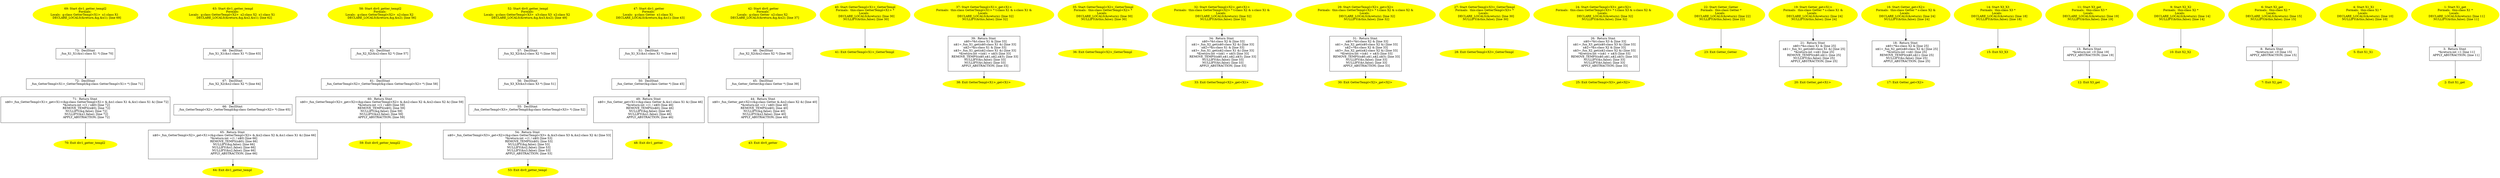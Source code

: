 digraph iCFG {
73 [label="73:  DeclStmt \n   _fun_X1_X1(&x1:class X1 *) [line 70]\n " shape="box"]
	

	 73 -> 72 ;
72 [label="72:  DeclStmt \n   _fun_GetterTempl<X1>_GetterTempl(&g:class GetterTempl<X1> *) [line 71]\n " shape="box"]
	

	 72 -> 71 ;
71 [label="71:  Return Stmt \n   n$0=_fun_GetterTempl<X1>_get<X1>(&g:class GetterTempl<X1> &,&x1:class X1 &,&x1:class X1 &) [line 72]\n  *&return:int =(1 / n$0) [line 72]\n  REMOVE_TEMPS(n$0); [line 72]\n  NULLIFY(&g,false); [line 72]\n  NULLIFY(&x1,false); [line 72]\n  APPLY_ABSTRACTION; [line 72]\n " shape="box"]
	

	 71 -> 70 ;
70 [label="70: Exit div1_getter_templ2 \n  " color=yellow style=filled]
	

69 [label="69: Start div1_getter_templ2\nFormals: \nLocals:  g:class GetterTempl<X1>  x1:class X1  \n   DECLARE_LOCALS(&return,&g,&x1); [line 69]\n " color=yellow style=filled]
	

	 69 -> 73 ;
68 [label="68:  DeclStmt \n   _fun_X1_X1(&x1:class X1 *) [line 63]\n " shape="box"]
	

	 68 -> 67 ;
67 [label="67:  DeclStmt \n   _fun_X2_X2(&x2:class X2 *) [line 64]\n " shape="box"]
	

	 67 -> 66 ;
66 [label="66:  DeclStmt \n   _fun_GetterTempl<X2>_GetterTempl(&g:class GetterTempl<X2> *) [line 65]\n " shape="box"]
	

	 66 -> 65 ;
65 [label="65:  Return Stmt \n   n$0=_fun_GetterTempl<X2>_get<X1>(&g:class GetterTempl<X2> &,&x2:class X2 &,&x1:class X1 &) [line 66]\n  *&return:int =(1 / n$0) [line 66]\n  REMOVE_TEMPS(n$0); [line 66]\n  NULLIFY(&g,false); [line 66]\n  NULLIFY(&x1,false); [line 66]\n  NULLIFY(&x2,false); [line 66]\n  APPLY_ABSTRACTION; [line 66]\n " shape="box"]
	

	 65 -> 64 ;
64 [label="64: Exit div1_getter_templ \n  " color=yellow style=filled]
	

63 [label="63: Start div1_getter_templ\nFormals: \nLocals:  g:class GetterTempl<X2>  x2:class X2  x1:class X1  \n   DECLARE_LOCALS(&return,&g,&x2,&x1); [line 62]\n " color=yellow style=filled]
	

	 63 -> 68 ;
62 [label="62:  DeclStmt \n   _fun_X2_X2(&x2:class X2 *) [line 57]\n " shape="box"]
	

	 62 -> 61 ;
61 [label="61:  DeclStmt \n   _fun_GetterTempl<X2>_GetterTempl(&g:class GetterTempl<X2> *) [line 58]\n " shape="box"]
	

	 61 -> 60 ;
60 [label="60:  Return Stmt \n   n$0=_fun_GetterTempl<X2>_get<X2>(&g:class GetterTempl<X2> &,&x2:class X2 &,&x2:class X2 &) [line 59]\n  *&return:int =(1 / n$0) [line 59]\n  REMOVE_TEMPS(n$0); [line 59]\n  NULLIFY(&g,false); [line 59]\n  NULLIFY(&x2,false); [line 59]\n  APPLY_ABSTRACTION; [line 59]\n " shape="box"]
	

	 60 -> 59 ;
59 [label="59: Exit div0_getter_templ2 \n  " color=yellow style=filled]
	

58 [label="58: Start div0_getter_templ2\nFormals: \nLocals:  g:class GetterTempl<X2>  x2:class X2  \n   DECLARE_LOCALS(&return,&g,&x2); [line 56]\n " color=yellow style=filled]
	

	 58 -> 62 ;
57 [label="57:  DeclStmt \n   _fun_X2_X2(&x2:class X2 *) [line 50]\n " shape="box"]
	

	 57 -> 56 ;
56 [label="56:  DeclStmt \n   _fun_X3_X3(&x3:class X3 *) [line 51]\n " shape="box"]
	

	 56 -> 55 ;
55 [label="55:  DeclStmt \n   _fun_GetterTempl<X3>_GetterTempl(&g:class GetterTempl<X3> *) [line 52]\n " shape="box"]
	

	 55 -> 54 ;
54 [label="54:  Return Stmt \n   n$0=_fun_GetterTempl<X3>_get<X2>(&g:class GetterTempl<X3> &,&x3:class X3 &,&x2:class X2 &) [line 53]\n  *&return:int =(1 / n$0) [line 53]\n  REMOVE_TEMPS(n$0); [line 53]\n  NULLIFY(&g,false); [line 53]\n  NULLIFY(&x2,false); [line 53]\n  NULLIFY(&x3,false); [line 53]\n  APPLY_ABSTRACTION; [line 53]\n " shape="box"]
	

	 54 -> 53 ;
53 [label="53: Exit div0_getter_templ \n  " color=yellow style=filled]
	

52 [label="52: Start div0_getter_templ\nFormals: \nLocals:  g:class GetterTempl<X3>  x3:class X3  x2:class X2  \n   DECLARE_LOCALS(&return,&g,&x3,&x2); [line 49]\n " color=yellow style=filled]
	

	 52 -> 57 ;
51 [label="51:  DeclStmt \n   _fun_X1_X1(&x1:class X1 *) [line 44]\n " shape="box"]
	

	 51 -> 50 ;
50 [label="50:  DeclStmt \n   _fun_Getter_Getter(&g:class Getter *) [line 45]\n " shape="box"]
	

	 50 -> 49 ;
49 [label="49:  Return Stmt \n   n$0=_fun_Getter_get<X1>(&g:class Getter &,&x1:class X1 &) [line 46]\n  *&return:int =(1 / n$0) [line 46]\n  REMOVE_TEMPS(n$0); [line 46]\n  NULLIFY(&g,false); [line 46]\n  NULLIFY(&x1,false); [line 46]\n  APPLY_ABSTRACTION; [line 46]\n " shape="box"]
	

	 49 -> 48 ;
48 [label="48: Exit div1_getter \n  " color=yellow style=filled]
	

47 [label="47: Start div1_getter\nFormals: \nLocals:  g:class Getter  x1:class X1  \n   DECLARE_LOCALS(&return,&g,&x1); [line 43]\n " color=yellow style=filled]
	

	 47 -> 51 ;
46 [label="46:  DeclStmt \n   _fun_X2_X2(&x2:class X2 *) [line 38]\n " shape="box"]
	

	 46 -> 45 ;
45 [label="45:  DeclStmt \n   _fun_Getter_Getter(&g:class Getter *) [line 39]\n " shape="box"]
	

	 45 -> 44 ;
44 [label="44:  Return Stmt \n   n$0=_fun_Getter_get<X2>(&g:class Getter &,&x2:class X2 &) [line 40]\n  *&return:int =(1 / n$0) [line 40]\n  REMOVE_TEMPS(n$0); [line 40]\n  NULLIFY(&g,false); [line 40]\n  NULLIFY(&x2,false); [line 40]\n  APPLY_ABSTRACTION; [line 40]\n " shape="box"]
	

	 44 -> 43 ;
43 [label="43: Exit div0_getter \n  " color=yellow style=filled]
	

42 [label="42: Start div0_getter\nFormals: \nLocals:  g:class Getter  x2:class X2  \n   DECLARE_LOCALS(&return,&g,&x2); [line 37]\n " color=yellow style=filled]
	

	 42 -> 46 ;
41 [label="41: Exit GetterTempl<X1>_GetterTempl \n  " color=yellow style=filled]
	

40 [label="40: Start GetterTempl<X1>_GetterTempl\nFormals:  this:class GetterTempl<X1> *\nLocals:  \n   DECLARE_LOCALS(&return); [line 30]\n  NULLIFY(&this,false); [line 30]\n " color=yellow style=filled]
	

	 40 -> 41 ;
39 [label="39:  Return Stmt \n   n$0=*&t:class X1 & [line 33]\n  n$1=_fun_X1_get(n$0:class X1 &) [line 33]\n  n$2=*&s:class X1 & [line 33]\n  n$3=_fun_X1_get(n$2:class X1 &) [line 33]\n  *&return:int =(n$1 + n$3) [line 33]\n  REMOVE_TEMPS(n$0,n$1,n$2,n$3); [line 33]\n  NULLIFY(&s,false); [line 33]\n  NULLIFY(&t,false); [line 33]\n  APPLY_ABSTRACTION; [line 33]\n " shape="box"]
	

	 39 -> 38 ;
38 [label="38: Exit GetterTempl<X1>_get<X1> \n  " color=yellow style=filled]
	

37 [label="37: Start GetterTempl<X1>_get<X1>\nFormals:  this:class GetterTempl<X1> * t:class X1 & s:class X1 &\nLocals:  \n   DECLARE_LOCALS(&return); [line 32]\n  NULLIFY(&this,false); [line 32]\n " color=yellow style=filled]
	

	 37 -> 39 ;
36 [label="36: Exit GetterTempl<X2>_GetterTempl \n  " color=yellow style=filled]
	

35 [label="35: Start GetterTempl<X2>_GetterTempl\nFormals:  this:class GetterTempl<X2> *\nLocals:  \n   DECLARE_LOCALS(&return); [line 30]\n  NULLIFY(&this,false); [line 30]\n " color=yellow style=filled]
	

	 35 -> 36 ;
34 [label="34:  Return Stmt \n   n$0=*&t:class X2 & [line 33]\n  n$1=_fun_X2_get(n$0:class X2 &) [line 33]\n  n$2=*&s:class X1 & [line 33]\n  n$3=_fun_X1_get(n$2:class X1 &) [line 33]\n  *&return:int =(n$1 + n$3) [line 33]\n  REMOVE_TEMPS(n$0,n$1,n$2,n$3); [line 33]\n  NULLIFY(&s,false); [line 33]\n  NULLIFY(&t,false); [line 33]\n  APPLY_ABSTRACTION; [line 33]\n " shape="box"]
	

	 34 -> 33 ;
33 [label="33: Exit GetterTempl<X2>_get<X1> \n  " color=yellow style=filled]
	

32 [label="32: Start GetterTempl<X2>_get<X1>\nFormals:  this:class GetterTempl<X2> * t:class X2 & s:class X1 &\nLocals:  \n   DECLARE_LOCALS(&return); [line 32]\n  NULLIFY(&this,false); [line 32]\n " color=yellow style=filled]
	

	 32 -> 34 ;
31 [label="31:  Return Stmt \n   n$0=*&t:class X2 & [line 33]\n  n$1=_fun_X2_get(n$0:class X2 &) [line 33]\n  n$2=*&s:class X2 & [line 33]\n  n$3=_fun_X2_get(n$2:class X2 &) [line 33]\n  *&return:int =(n$1 + n$3) [line 33]\n  REMOVE_TEMPS(n$0,n$1,n$2,n$3); [line 33]\n  NULLIFY(&s,false); [line 33]\n  NULLIFY(&t,false); [line 33]\n  APPLY_ABSTRACTION; [line 33]\n " shape="box"]
	

	 31 -> 30 ;
30 [label="30: Exit GetterTempl<X2>_get<X2> \n  " color=yellow style=filled]
	

29 [label="29: Start GetterTempl<X2>_get<X2>\nFormals:  this:class GetterTempl<X2> * t:class X2 & s:class X2 &\nLocals:  \n   DECLARE_LOCALS(&return); [line 32]\n  NULLIFY(&this,false); [line 32]\n " color=yellow style=filled]
	

	 29 -> 31 ;
28 [label="28: Exit GetterTempl<X3>_GetterTempl \n  " color=yellow style=filled]
	

27 [label="27: Start GetterTempl<X3>_GetterTempl\nFormals:  this:class GetterTempl<X3> *\nLocals:  \n   DECLARE_LOCALS(&return); [line 30]\n  NULLIFY(&this,false); [line 30]\n " color=yellow style=filled]
	

	 27 -> 28 ;
26 [label="26:  Return Stmt \n   n$0=*&t:class X3 & [line 33]\n  n$1=_fun_X3_get(n$0:class X3 &) [line 33]\n  n$2=*&s:class X2 & [line 33]\n  n$3=_fun_X2_get(n$2:class X2 &) [line 33]\n  *&return:int =(n$1 + n$3) [line 33]\n  REMOVE_TEMPS(n$0,n$1,n$2,n$3); [line 33]\n  NULLIFY(&s,false); [line 33]\n  NULLIFY(&t,false); [line 33]\n  APPLY_ABSTRACTION; [line 33]\n " shape="box"]
	

	 26 -> 25 ;
25 [label="25: Exit GetterTempl<X3>_get<X2> \n  " color=yellow style=filled]
	

24 [label="24: Start GetterTempl<X3>_get<X2>\nFormals:  this:class GetterTempl<X3> * t:class X3 & s:class X2 &\nLocals:  \n   DECLARE_LOCALS(&return); [line 32]\n  NULLIFY(&this,false); [line 32]\n " color=yellow style=filled]
	

	 24 -> 26 ;
23 [label="23: Exit Getter_Getter \n  " color=yellow style=filled]
	

22 [label="22: Start Getter_Getter\nFormals:  this:class Getter *\nLocals:  \n   DECLARE_LOCALS(&return); [line 22]\n  NULLIFY(&this,false); [line 22]\n " color=yellow style=filled]
	

	 22 -> 23 ;
21 [label="21:  Return Stmt \n   n$0=*&s:class X1 & [line 25]\n  n$1=_fun_X1_get(n$0:class X1 &) [line 25]\n  *&return:int =n$1 [line 25]\n  REMOVE_TEMPS(n$0,n$1); [line 25]\n  NULLIFY(&s,false); [line 25]\n  APPLY_ABSTRACTION; [line 25]\n " shape="box"]
	

	 21 -> 20 ;
20 [label="20: Exit Getter_get<X1> \n  " color=yellow style=filled]
	

19 [label="19: Start Getter_get<X1>\nFormals:  this:class Getter * s:class X1 &\nLocals:  \n   DECLARE_LOCALS(&return); [line 24]\n  NULLIFY(&this,false); [line 24]\n " color=yellow style=filled]
	

	 19 -> 21 ;
18 [label="18:  Return Stmt \n   n$0=*&s:class X2 & [line 25]\n  n$1=_fun_X2_get(n$0:class X2 &) [line 25]\n  *&return:int =n$1 [line 25]\n  REMOVE_TEMPS(n$0,n$1); [line 25]\n  NULLIFY(&s,false); [line 25]\n  APPLY_ABSTRACTION; [line 25]\n " shape="box"]
	

	 18 -> 17 ;
17 [label="17: Exit Getter_get<X2> \n  " color=yellow style=filled]
	

16 [label="16: Start Getter_get<X2>\nFormals:  this:class Getter * s:class X2 &\nLocals:  \n   DECLARE_LOCALS(&return); [line 24]\n  NULLIFY(&this,false); [line 24]\n " color=yellow style=filled]
	

	 16 -> 18 ;
15 [label="15: Exit X3_X3 \n  " color=yellow style=filled]
	

14 [label="14: Start X3_X3\nFormals:  this:class X3 *\nLocals:  \n   DECLARE_LOCALS(&return); [line 18]\n  NULLIFY(&this,false); [line 18]\n " color=yellow style=filled]
	

	 14 -> 15 ;
13 [label="13:  Return Stmt \n   *&return:int =0 [line 19]\n  APPLY_ABSTRACTION; [line 19]\n " shape="box"]
	

	 13 -> 12 ;
12 [label="12: Exit X3_get \n  " color=yellow style=filled]
	

11 [label="11: Start X3_get\nFormals:  this:class X3 *\nLocals:  \n   DECLARE_LOCALS(&return); [line 19]\n  NULLIFY(&this,false); [line 19]\n " color=yellow style=filled]
	

	 11 -> 13 ;
10 [label="10: Exit X2_X2 \n  " color=yellow style=filled]
	

9 [label="9: Start X2_X2\nFormals:  this:class X2 *\nLocals:  \n   DECLARE_LOCALS(&return); [line 14]\n  NULLIFY(&this,false); [line 14]\n " color=yellow style=filled]
	

	 9 -> 10 ;
8 [label="8:  Return Stmt \n   *&return:int =0 [line 15]\n  APPLY_ABSTRACTION; [line 15]\n " shape="box"]
	

	 8 -> 7 ;
7 [label="7: Exit X2_get \n  " color=yellow style=filled]
	

6 [label="6: Start X2_get\nFormals:  this:class X2 *\nLocals:  \n   DECLARE_LOCALS(&return); [line 15]\n  NULLIFY(&this,false); [line 15]\n " color=yellow style=filled]
	

	 6 -> 8 ;
5 [label="5: Exit X1_X1 \n  " color=yellow style=filled]
	

4 [label="4: Start X1_X1\nFormals:  this:class X1 *\nLocals:  \n   DECLARE_LOCALS(&return); [line 10]\n  NULLIFY(&this,false); [line 10]\n " color=yellow style=filled]
	

	 4 -> 5 ;
3 [label="3:  Return Stmt \n   *&return:int =1 [line 11]\n  APPLY_ABSTRACTION; [line 11]\n " shape="box"]
	

	 3 -> 2 ;
2 [label="2: Exit X1_get \n  " color=yellow style=filled]
	

1 [label="1: Start X1_get\nFormals:  this:class X1 *\nLocals:  \n   DECLARE_LOCALS(&return); [line 11]\n  NULLIFY(&this,false); [line 11]\n " color=yellow style=filled]
	

	 1 -> 3 ;
}

